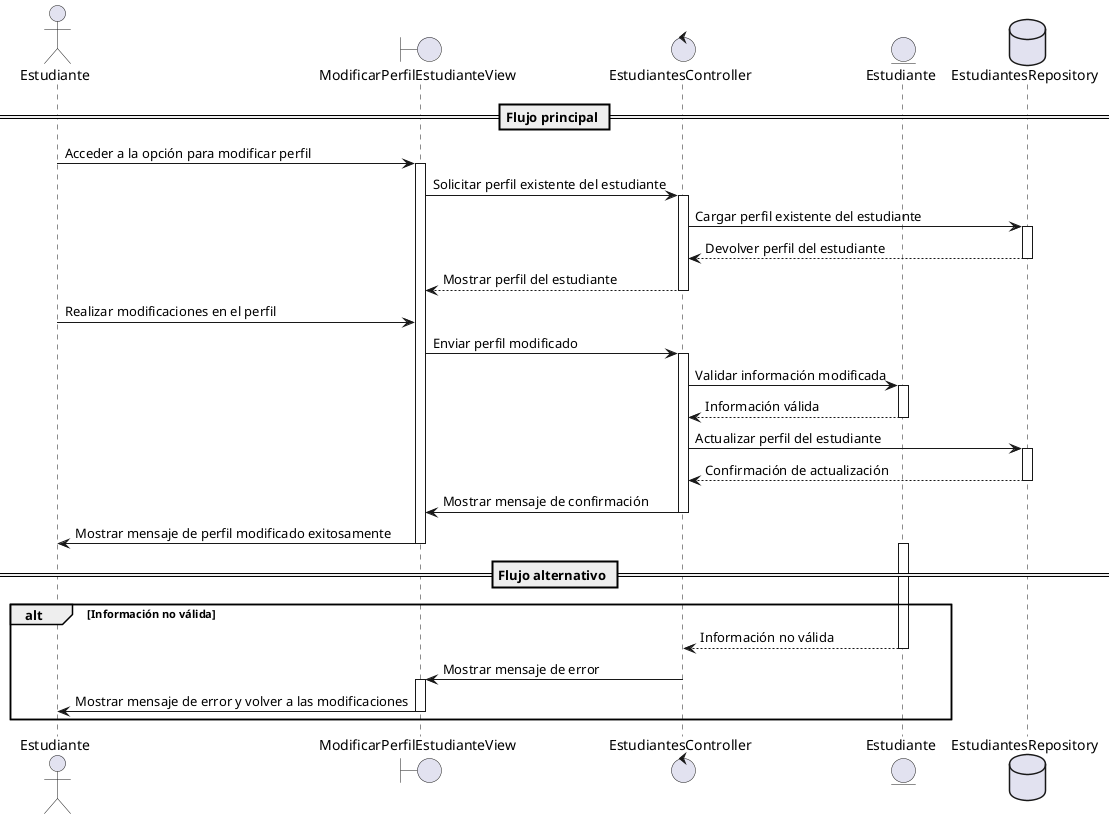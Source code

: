 @startuml
actor Estudiante
boundary "ModificarPerfilEstudianteView" as View
control "EstudiantesController" as Controller
entity "Estudiante" as Model
database "EstudiantesRepository" as Repository

== Flujo principal ==
Estudiante -> View : Acceder a la opción para modificar perfil
activate View
View -> Controller : Solicitar perfil existente del estudiante
activate Controller
Controller -> Repository : Cargar perfil existente del estudiante
activate Repository
Repository --> Controller : Devolver perfil del estudiante
deactivate Repository
Controller --> View : Mostrar perfil del estudiante
deactivate Controller
Estudiante -> View : Realizar modificaciones en el perfil
View -> Controller : Enviar perfil modificado
activate Controller
Controller -> Model : Validar información modificada
activate Model
Model --> Controller : Información válida
deactivate Model
Controller -> Repository : Actualizar perfil del estudiante
activate Repository
Repository --> Controller : Confirmación de actualización
deactivate Repository
Controller -> View : Mostrar mensaje de confirmación
deactivate Controller
View -> Estudiante : Mostrar mensaje de perfil modificado exitosamente
deactivate View

== Flujo alternativo ==
alt Información no válida
    activate Model
    Model --> Controller : Información no válida
    deactivate Model
    Controller -> View : Mostrar mensaje de error
    activate View
    View -> Estudiante : Mostrar mensaje de error y volver a las modificaciones
    deactivate View
end

@enduml
